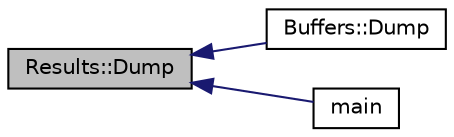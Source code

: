 digraph "Results::Dump"
{
 // INTERACTIVE_SVG=YES
  edge [fontname="Helvetica",fontsize="10",labelfontname="Helvetica",labelfontsize="10"];
  node [fontname="Helvetica",fontsize="10",shape=record];
  rankdir="LR";
  Node5 [label="Results::Dump",height=0.2,width=0.4,color="black", fillcolor="grey75", style="filled", fontcolor="black"];
  Node5 -> Node6 [dir="back",color="midnightblue",fontsize="10",style="solid",fontname="Helvetica"];
  Node6 [label="Buffers::Dump",height=0.2,width=0.4,color="black", fillcolor="white", style="filled",URL="$classBuffers.html#a3f4cb9c9ca00ed0d808fb66c437f6862",tooltip="Store Buffers to disk which should be loaded using Buffers::Load. "];
  Node5 -> Node7 [dir="back",color="midnightblue",fontsize="10",style="solid",fontname="Helvetica"];
  Node7 [label="main",height=0.2,width=0.4,color="black", fillcolor="white", style="filled",URL="$pdmpk__exec_8cc.html#a0ddf1224851353fc92bfbff6f499fa97",tooltip="Execute the buffers generated by Buffers::Load. "];
}
